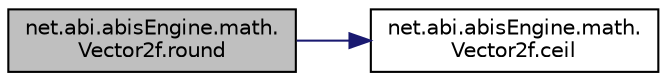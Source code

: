 digraph "net.abi.abisEngine.math.Vector2f.round"
{
 // LATEX_PDF_SIZE
  edge [fontname="Helvetica",fontsize="10",labelfontname="Helvetica",labelfontsize="10"];
  node [fontname="Helvetica",fontsize="10",shape=record];
  rankdir="LR";
  Node1 [label="net.abi.abisEngine.math.\lVector2f.round",height=0.2,width=0.4,color="black", fillcolor="grey75", style="filled", fontcolor="black",tooltip=" "];
  Node1 -> Node2 [color="midnightblue",fontsize="10",style="solid",fontname="Helvetica"];
  Node2 [label="net.abi.abisEngine.math.\lVector2f.ceil",height=0.2,width=0.4,color="black", fillcolor="white", style="filled",URL="$dc/db9/classnet_1_1abi_1_1abis_engine_1_1math_1_1_vector2f.html#ae0b4e8dbe9f0c639fbaaa4d8e49b6d3b",tooltip=" "];
}
